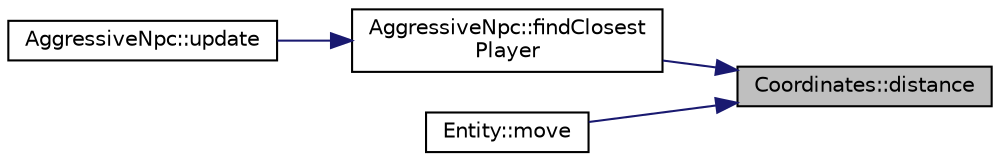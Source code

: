 digraph "Coordinates::distance"
{
 // LATEX_PDF_SIZE
  edge [fontname="Helvetica",fontsize="10",labelfontname="Helvetica",labelfontsize="10"];
  node [fontname="Helvetica",fontsize="10",shape=record];
  rankdir="RL";
  Node1 [label="Coordinates::distance",height=0.2,width=0.4,color="black", fillcolor="grey75", style="filled", fontcolor="black",tooltip="Calculate the euclidean distance between two Coordinates."];
  Node1 -> Node2 [dir="back",color="midnightblue",fontsize="10",style="solid",fontname="Helvetica"];
  Node2 [label="AggressiveNpc::findClosest\lPlayer",height=0.2,width=0.4,color="black", fillcolor="white", style="filled",URL="$classAggressiveNpc.html#a37453d355991dae967fcea1baafb72e3",tooltip="Finds the closest player to the AggressiveNpc."];
  Node2 -> Node3 [dir="back",color="midnightblue",fontsize="10",style="solid",fontname="Helvetica"];
  Node3 [label="AggressiveNpc::update",height=0.2,width=0.4,color="black", fillcolor="white", style="filled",URL="$classAggressiveNpc.html#ac9bad388273f1b1f1ab9ba59b83f089f",tooltip="Updates the AggressiveNpc."];
  Node1 -> Node4 [dir="back",color="midnightblue",fontsize="10",style="solid",fontname="Helvetica"];
  Node4 [label="Entity::move",height=0.2,width=0.4,color="black", fillcolor="white", style="filled",URL="$classEntity.html#a5caa4b296d74f99e2b203677877b8e63",tooltip="Move to a neighboring tile."];
}
